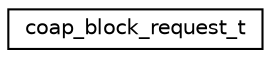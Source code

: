 digraph "Graphical Class Hierarchy"
{
 // LATEX_PDF_SIZE
  edge [fontname="Helvetica",fontsize="10",labelfontname="Helvetica",labelfontsize="10"];
  node [fontname="Helvetica",fontsize="10",shape=record];
  rankdir="LR";
  Node0 [label="coap_block_request_t",height=0.2,width=0.4,color="black", fillcolor="white", style="filled",URL="$structcoap__block__request__t.html",tooltip="Blockwise request helper struct."];
}
